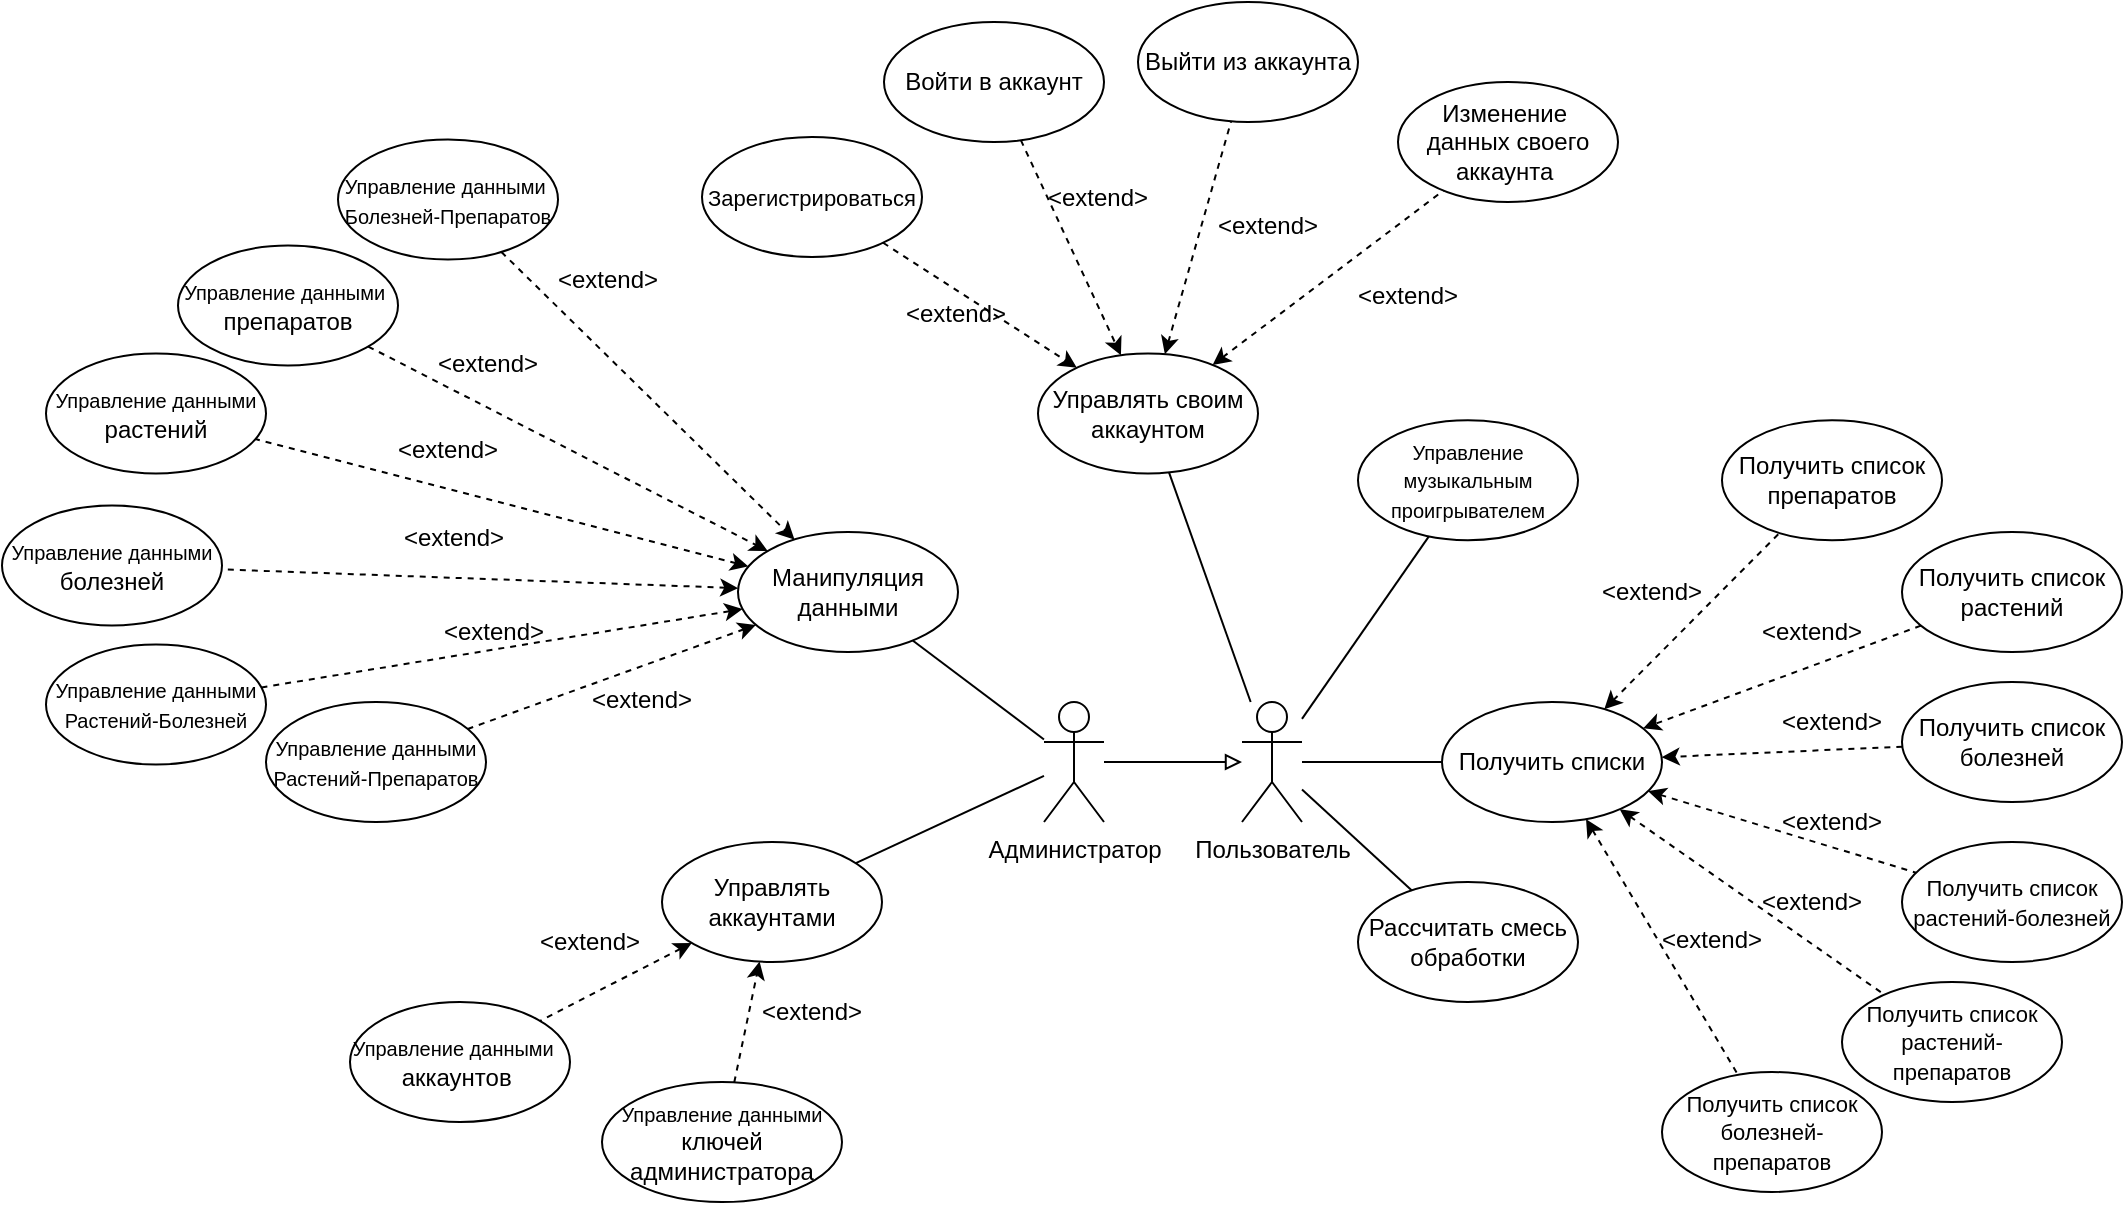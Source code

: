 <mxfile version="25.0.2">
  <diagram name="Страница — 1" id="FPFsMZ6Qv322Y4JqMIyj">
    <mxGraphModel dx="2021" dy="814" grid="1" gridSize="10" guides="1" tooltips="1" connect="1" arrows="1" fold="1" page="1" pageScale="1" pageWidth="827" pageHeight="1169" math="0" shadow="0">
      <root>
        <mxCell id="0" />
        <mxCell id="1" parent="0" />
        <mxCell id="uW0tRT5nMDnXzqnvYxII-4" style="edgeStyle=orthogonalEdgeStyle;rounded=0;orthogonalLoop=1;jettySize=auto;html=1;endArrow=none;endFill=0;" parent="1" source="uW0tRT5nMDnXzqnvYxII-1" target="uW0tRT5nMDnXzqnvYxII-3" edge="1">
          <mxGeometry relative="1" as="geometry" />
        </mxCell>
        <mxCell id="uW0tRT5nMDnXzqnvYxII-1" value="Пользователь" style="shape=umlActor;verticalLabelPosition=bottom;verticalAlign=top;html=1;outlineConnect=0;" parent="1" vertex="1">
          <mxGeometry x="380" y="370" width="30" height="60" as="geometry" />
        </mxCell>
        <mxCell id="uW0tRT5nMDnXzqnvYxII-6" style="edgeStyle=orthogonalEdgeStyle;rounded=0;orthogonalLoop=1;jettySize=auto;html=1;endArrow=block;endFill=0;" parent="1" source="uW0tRT5nMDnXzqnvYxII-2" target="uW0tRT5nMDnXzqnvYxII-1" edge="1">
          <mxGeometry relative="1" as="geometry" />
        </mxCell>
        <mxCell id="uW0tRT5nMDnXzqnvYxII-2" value="Администратор" style="shape=umlActor;verticalLabelPosition=bottom;verticalAlign=top;html=1;outlineConnect=0;" parent="1" vertex="1">
          <mxGeometry x="281" y="370" width="30" height="60" as="geometry" />
        </mxCell>
        <mxCell id="uW0tRT5nMDnXzqnvYxII-3" value="Получить списки" style="ellipse;whiteSpace=wrap;html=1;" parent="1" vertex="1">
          <mxGeometry x="480" y="370" width="110" height="60" as="geometry" />
        </mxCell>
        <mxCell id="uW0tRT5nMDnXzqnvYxII-7" value="Получить список препаратов" style="ellipse;whiteSpace=wrap;html=1;" parent="1" vertex="1">
          <mxGeometry x="620" y="229.13" width="110" height="60" as="geometry" />
        </mxCell>
        <mxCell id="uW0tRT5nMDnXzqnvYxII-8" value="Получить список растений" style="ellipse;whiteSpace=wrap;html=1;" parent="1" vertex="1">
          <mxGeometry x="710" y="285" width="110" height="60" as="geometry" />
        </mxCell>
        <mxCell id="uW0tRT5nMDnXzqnvYxII-9" value="Получить список болезней" style="ellipse;whiteSpace=wrap;html=1;" parent="1" vertex="1">
          <mxGeometry x="710" y="360" width="110" height="60" as="geometry" />
        </mxCell>
        <mxCell id="uW0tRT5nMDnXzqnvYxII-10" value="&lt;font style=&quot;font-size: 11px;&quot;&gt;Получить список растений-болезней&lt;/font&gt;" style="ellipse;whiteSpace=wrap;html=1;" parent="1" vertex="1">
          <mxGeometry x="710" y="440" width="110" height="60" as="geometry" />
        </mxCell>
        <mxCell id="uW0tRT5nMDnXzqnvYxII-11" value="&lt;font style=&quot;font-size: 11px;&quot;&gt;Получить список растений-препаратов&lt;/font&gt;" style="ellipse;whiteSpace=wrap;html=1;" parent="1" vertex="1">
          <mxGeometry x="680" y="510" width="110" height="60" as="geometry" />
        </mxCell>
        <mxCell id="uW0tRT5nMDnXzqnvYxII-14" value="" style="endArrow=none;html=1;rounded=0;dashed=1;endFill=0;startArrow=classic;startFill=1;" parent="1" source="uW0tRT5nMDnXzqnvYxII-3" target="uW0tRT5nMDnXzqnvYxII-7" edge="1">
          <mxGeometry width="50" height="50" relative="1" as="geometry">
            <mxPoint x="570" y="380" as="sourcePoint" />
            <mxPoint x="620" y="330" as="targetPoint" />
          </mxGeometry>
        </mxCell>
        <mxCell id="uW0tRT5nMDnXzqnvYxII-15" value="" style="endArrow=classic;html=1;rounded=0;dashed=1;endFill=1;startArrow=none;startFill=0;" parent="1" source="uW0tRT5nMDnXzqnvYxII-8" target="uW0tRT5nMDnXzqnvYxII-3" edge="1">
          <mxGeometry width="50" height="50" relative="1" as="geometry">
            <mxPoint x="550" y="550" as="sourcePoint" />
            <mxPoint x="600" y="500" as="targetPoint" />
          </mxGeometry>
        </mxCell>
        <mxCell id="uW0tRT5nMDnXzqnvYxII-16" value="" style="endArrow=classic;html=1;rounded=0;dashed=1;endFill=1;startArrow=none;startFill=0;" parent="1" source="uW0tRT5nMDnXzqnvYxII-9" target="uW0tRT5nMDnXzqnvYxII-3" edge="1">
          <mxGeometry width="50" height="50" relative="1" as="geometry">
            <mxPoint x="490" y="540" as="sourcePoint" />
            <mxPoint x="540" y="490" as="targetPoint" />
          </mxGeometry>
        </mxCell>
        <mxCell id="uW0tRT5nMDnXzqnvYxII-17" value="" style="endArrow=none;html=1;rounded=0;dashed=1;endFill=0;startArrow=classic;startFill=1;" parent="1" source="uW0tRT5nMDnXzqnvYxII-3" target="uW0tRT5nMDnXzqnvYxII-10" edge="1">
          <mxGeometry width="50" height="50" relative="1" as="geometry">
            <mxPoint x="580" y="560" as="sourcePoint" />
            <mxPoint x="630" y="510" as="targetPoint" />
          </mxGeometry>
        </mxCell>
        <mxCell id="uW0tRT5nMDnXzqnvYxII-18" value="" style="endArrow=none;html=1;rounded=0;dashed=1;endFill=0;startArrow=classic;startFill=1;" parent="1" source="uW0tRT5nMDnXzqnvYxII-3" target="uW0tRT5nMDnXzqnvYxII-11" edge="1">
          <mxGeometry width="50" height="50" relative="1" as="geometry">
            <mxPoint x="520" y="600" as="sourcePoint" />
            <mxPoint x="570" y="550" as="targetPoint" />
          </mxGeometry>
        </mxCell>
        <mxCell id="uW0tRT5nMDnXzqnvYxII-19" value="&amp;lt;extend&amp;gt;" style="text;html=1;align=center;verticalAlign=middle;whiteSpace=wrap;rounded=0;" parent="1" vertex="1">
          <mxGeometry x="640" y="460" width="50" height="20" as="geometry" />
        </mxCell>
        <mxCell id="uW0tRT5nMDnXzqnvYxII-20" value="&amp;lt;extend&amp;gt;" style="text;html=1;align=center;verticalAlign=middle;whiteSpace=wrap;rounded=0;" parent="1" vertex="1">
          <mxGeometry x="650" y="420" width="50" height="20" as="geometry" />
        </mxCell>
        <mxCell id="uW0tRT5nMDnXzqnvYxII-21" value="&amp;lt;extend&amp;gt;" style="text;html=1;align=center;verticalAlign=middle;whiteSpace=wrap;rounded=0;" parent="1" vertex="1">
          <mxGeometry x="650" y="370" width="50" height="20" as="geometry" />
        </mxCell>
        <mxCell id="uW0tRT5nMDnXzqnvYxII-22" value="&amp;lt;extend&amp;gt;" style="text;html=1;align=center;verticalAlign=middle;whiteSpace=wrap;rounded=0;" parent="1" vertex="1">
          <mxGeometry x="640" y="325" width="50" height="20" as="geometry" />
        </mxCell>
        <mxCell id="uW0tRT5nMDnXzqnvYxII-23" value="&amp;lt;extend&amp;gt;" style="text;html=1;align=center;verticalAlign=middle;whiteSpace=wrap;rounded=0;" parent="1" vertex="1">
          <mxGeometry x="560" y="305" width="50" height="20" as="geometry" />
        </mxCell>
        <mxCell id="uW0tRT5nMDnXzqnvYxII-24" value="Управлять своим аккаунтом" style="ellipse;whiteSpace=wrap;html=1;" parent="1" vertex="1">
          <mxGeometry x="278" y="195.75" width="110" height="60" as="geometry" />
        </mxCell>
        <mxCell id="uW0tRT5nMDnXzqnvYxII-26" value="&lt;font style=&quot;font-size: 11px;&quot;&gt;Зарегистрироваться&lt;/font&gt;" style="ellipse;whiteSpace=wrap;html=1;" parent="1" vertex="1">
          <mxGeometry x="110" y="87.5" width="110" height="60" as="geometry" />
        </mxCell>
        <mxCell id="uW0tRT5nMDnXzqnvYxII-27" value="Войти в аккаунт" style="ellipse;whiteSpace=wrap;html=1;" parent="1" vertex="1">
          <mxGeometry x="201" y="30.0" width="110" height="60" as="geometry" />
        </mxCell>
        <mxCell id="uW0tRT5nMDnXzqnvYxII-29" value="Изменение&amp;nbsp;&lt;div&gt;данных своего&lt;/div&gt;&lt;div&gt;аккаунта&amp;nbsp;&lt;/div&gt;" style="ellipse;whiteSpace=wrap;html=1;" parent="1" vertex="1">
          <mxGeometry x="458" y="60.0" width="110" height="60" as="geometry" />
        </mxCell>
        <mxCell id="uW0tRT5nMDnXzqnvYxII-31" value="" style="endArrow=classic;html=1;rounded=0;dashed=1;endFill=1;startArrow=none;startFill=0;" parent="1" source="uW0tRT5nMDnXzqnvYxII-26" target="uW0tRT5nMDnXzqnvYxII-24" edge="1">
          <mxGeometry width="50" height="50" relative="1" as="geometry">
            <mxPoint x="353" y="385.75" as="sourcePoint" />
            <mxPoint x="403" y="335.75" as="targetPoint" />
          </mxGeometry>
        </mxCell>
        <mxCell id="uW0tRT5nMDnXzqnvYxII-32" value="" style="endArrow=classic;html=1;rounded=0;dashed=1;endFill=1;startArrow=none;startFill=0;" parent="1" source="uW0tRT5nMDnXzqnvYxII-27" target="uW0tRT5nMDnXzqnvYxII-24" edge="1">
          <mxGeometry width="50" height="50" relative="1" as="geometry">
            <mxPoint x="293" y="375.75" as="sourcePoint" />
            <mxPoint x="343" y="325.75" as="targetPoint" />
          </mxGeometry>
        </mxCell>
        <mxCell id="uW0tRT5nMDnXzqnvYxII-34" value="" style="endArrow=none;html=1;rounded=0;dashed=1;endFill=0;startArrow=classic;startFill=1;" parent="1" source="uW0tRT5nMDnXzqnvYxII-24" target="uW0tRT5nMDnXzqnvYxII-29" edge="1">
          <mxGeometry width="50" height="50" relative="1" as="geometry">
            <mxPoint x="323" y="435.75" as="sourcePoint" />
            <mxPoint x="373" y="385.75" as="targetPoint" />
          </mxGeometry>
        </mxCell>
        <mxCell id="uW0tRT5nMDnXzqnvYxII-35" value="&amp;lt;extend&amp;gt;" style="text;html=1;align=center;verticalAlign=middle;whiteSpace=wrap;rounded=0;" parent="1" vertex="1">
          <mxGeometry x="438" y="157" width="50" height="20" as="geometry" />
        </mxCell>
        <mxCell id="uW0tRT5nMDnXzqnvYxII-37" value="&amp;lt;extend&amp;gt;" style="text;html=1;align=center;verticalAlign=middle;whiteSpace=wrap;rounded=0;" parent="1" vertex="1">
          <mxGeometry x="212" y="165.75" width="50" height="20" as="geometry" />
        </mxCell>
        <mxCell id="uW0tRT5nMDnXzqnvYxII-38" value="&amp;lt;extend&amp;gt;" style="text;html=1;align=center;verticalAlign=middle;whiteSpace=wrap;rounded=0;" parent="1" vertex="1">
          <mxGeometry x="283" y="107.5" width="50" height="20" as="geometry" />
        </mxCell>
        <mxCell id="uW0tRT5nMDnXzqnvYxII-40" value="" style="endArrow=none;html=1;rounded=0;" parent="1" source="uW0tRT5nMDnXzqnvYxII-1" target="uW0tRT5nMDnXzqnvYxII-24" edge="1">
          <mxGeometry width="50" height="50" relative="1" as="geometry">
            <mxPoint x="460" y="310" as="sourcePoint" />
            <mxPoint x="510" y="260" as="targetPoint" />
          </mxGeometry>
        </mxCell>
        <mxCell id="uW0tRT5nMDnXzqnvYxII-41" value="Выйти из аккаунта" style="ellipse;whiteSpace=wrap;html=1;" parent="1" vertex="1">
          <mxGeometry x="328" y="20.0" width="110" height="60" as="geometry" />
        </mxCell>
        <mxCell id="uW0tRT5nMDnXzqnvYxII-42" value="" style="endArrow=none;html=1;rounded=0;dashed=1;endFill=0;startArrow=classic;startFill=1;" parent="1" source="uW0tRT5nMDnXzqnvYxII-24" target="uW0tRT5nMDnXzqnvYxII-41" edge="1">
          <mxGeometry width="50" height="50" relative="1" as="geometry">
            <mxPoint x="227" y="205.75" as="sourcePoint" />
            <mxPoint x="253" y="385.75" as="targetPoint" />
          </mxGeometry>
        </mxCell>
        <mxCell id="uW0tRT5nMDnXzqnvYxII-43" value="&amp;lt;extend&amp;gt;" style="text;html=1;align=center;verticalAlign=middle;whiteSpace=wrap;rounded=0;" parent="1" vertex="1">
          <mxGeometry x="368" y="121.5" width="50" height="20" as="geometry" />
        </mxCell>
        <mxCell id="uW0tRT5nMDnXzqnvYxII-45" value="Управлять аккаунтами" style="ellipse;whiteSpace=wrap;html=1;" parent="1" vertex="1">
          <mxGeometry x="90" y="440" width="110" height="60" as="geometry" />
        </mxCell>
        <mxCell id="uW0tRT5nMDnXzqnvYxII-46" value="&lt;span style=&quot;font-size: 10px;&quot;&gt;Управление данными&lt;/span&gt;&amp;nbsp;&lt;span style=&quot;background-color: initial;&quot;&gt;&amp;nbsp;&lt;/span&gt;&lt;div&gt;&lt;font&gt;аккаунтов&amp;nbsp;&lt;/font&gt;&lt;/div&gt;" style="ellipse;whiteSpace=wrap;html=1;" parent="1" vertex="1">
          <mxGeometry x="-66" y="520" width="110" height="60" as="geometry" />
        </mxCell>
        <mxCell id="uW0tRT5nMDnXzqnvYxII-48" value="&lt;span style=&quot;font-size: 10px;&quot;&gt;Управление данными&lt;/span&gt;&lt;div&gt;ключей администратора&lt;/div&gt;" style="ellipse;whiteSpace=wrap;html=1;" parent="1" vertex="1">
          <mxGeometry x="60" y="560" width="120" height="60" as="geometry" />
        </mxCell>
        <mxCell id="uW0tRT5nMDnXzqnvYxII-51" value="" style="endArrow=none;html=1;rounded=0;dashed=1;endFill=0;startArrow=classic;startFill=1;" parent="1" source="uW0tRT5nMDnXzqnvYxII-45" target="uW0tRT5nMDnXzqnvYxII-46" edge="1">
          <mxGeometry width="50" height="50" relative="1" as="geometry">
            <mxPoint x="180" y="450" as="sourcePoint" />
            <mxPoint x="230" y="400" as="targetPoint" />
          </mxGeometry>
        </mxCell>
        <mxCell id="uW0tRT5nMDnXzqnvYxII-53" value="" style="endArrow=classic;html=1;rounded=0;dashed=1;endFill=1;startArrow=none;startFill=0;" parent="1" source="uW0tRT5nMDnXzqnvYxII-48" target="uW0tRT5nMDnXzqnvYxII-45" edge="1">
          <mxGeometry width="50" height="50" relative="1" as="geometry">
            <mxPoint x="100" y="610" as="sourcePoint" />
            <mxPoint x="150" y="560" as="targetPoint" />
          </mxGeometry>
        </mxCell>
        <mxCell id="uW0tRT5nMDnXzqnvYxII-58" value="&amp;lt;extend&amp;gt;" style="text;html=1;align=center;verticalAlign=middle;whiteSpace=wrap;rounded=0;" parent="1" vertex="1">
          <mxGeometry x="140" y="515" width="50" height="20" as="geometry" />
        </mxCell>
        <mxCell id="uW0tRT5nMDnXzqnvYxII-60" value="&amp;lt;extend&amp;gt;" style="text;html=1;align=center;verticalAlign=middle;whiteSpace=wrap;rounded=0;" parent="1" vertex="1">
          <mxGeometry x="29" y="480" width="50" height="20" as="geometry" />
        </mxCell>
        <mxCell id="uW0tRT5nMDnXzqnvYxII-63" value="" style="endArrow=none;html=1;rounded=0;" parent="1" source="uW0tRT5nMDnXzqnvYxII-45" target="uW0tRT5nMDnXzqnvYxII-2" edge="1">
          <mxGeometry width="50" height="50" relative="1" as="geometry">
            <mxPoint x="100" y="410" as="sourcePoint" />
            <mxPoint x="150" y="360" as="targetPoint" />
          </mxGeometry>
        </mxCell>
        <mxCell id="uW0tRT5nMDnXzqnvYxII-82" value="Манипуляция данными" style="ellipse;whiteSpace=wrap;html=1;" parent="1" vertex="1">
          <mxGeometry x="128" y="285" width="110" height="60" as="geometry" />
        </mxCell>
        <mxCell id="uW0tRT5nMDnXzqnvYxII-96" value="" style="endArrow=none;html=1;rounded=0;" parent="1" source="uW0tRT5nMDnXzqnvYxII-82" target="uW0tRT5nMDnXzqnvYxII-2" edge="1">
          <mxGeometry width="50" height="50" relative="1" as="geometry">
            <mxPoint x="183.367" y="331.495" as="sourcePoint" />
            <mxPoint x="100" y="260" as="targetPoint" />
          </mxGeometry>
        </mxCell>
        <mxCell id="uW0tRT5nMDnXzqnvYxII-128" value="&lt;div&gt;&lt;span style=&quot;font-size: 10px;&quot;&gt;Управление данными&lt;/span&gt;&lt;/div&gt;&lt;div&gt;растений&lt;/div&gt;" style="ellipse;whiteSpace=wrap;html=1;" parent="1" vertex="1">
          <mxGeometry x="-218" y="195.75" width="110" height="60" as="geometry" />
        </mxCell>
        <mxCell id="uW0tRT5nMDnXzqnvYxII-129" value="&lt;span style=&quot;font-size: 10px;&quot;&gt;Управление данными&lt;/span&gt;&lt;br&gt;&lt;div&gt;&lt;font style=&quot;font-size: 10px;&quot;&gt;Растений-Болезней&lt;/font&gt;&lt;/div&gt;" style="ellipse;whiteSpace=wrap;html=1;" parent="1" vertex="1">
          <mxGeometry x="-218" y="341.25" width="110" height="60" as="geometry" />
        </mxCell>
        <mxCell id="uW0tRT5nMDnXzqnvYxII-130" value="&lt;span style=&quot;font-size: 10px;&quot;&gt;Управление данными&lt;/span&gt;&amp;nbsp;&lt;div&gt;препаратов&lt;/div&gt;" style="ellipse;whiteSpace=wrap;html=1;" parent="1" vertex="1">
          <mxGeometry x="-152" y="141.75" width="110" height="60" as="geometry" />
        </mxCell>
        <mxCell id="uW0tRT5nMDnXzqnvYxII-131" value="&lt;div&gt;&lt;span style=&quot;font-size: 10px;&quot;&gt;Управление данными&lt;/span&gt;&lt;/div&gt;&lt;div&gt;болезней&lt;/div&gt;" style="ellipse;whiteSpace=wrap;html=1;" parent="1" vertex="1">
          <mxGeometry x="-240" y="271.75" width="110" height="60" as="geometry" />
        </mxCell>
        <mxCell id="uW0tRT5nMDnXzqnvYxII-132" value="&lt;span style=&quot;font-size: 10px;&quot;&gt;Управление данными&lt;/span&gt;&lt;br&gt;&lt;div&gt;&lt;font style=&quot;font-size: 10px;&quot;&gt;Растений-Препаратов&lt;/font&gt;&lt;/div&gt;" style="ellipse;whiteSpace=wrap;html=1;" parent="1" vertex="1">
          <mxGeometry x="-108" y="370" width="110" height="60" as="geometry" />
        </mxCell>
        <mxCell id="uW0tRT5nMDnXzqnvYxII-133" value="" style="endArrow=none;html=1;rounded=0;dashed=1;endFill=0;startArrow=classic;startFill=1;" parent="1" source="uW0tRT5nMDnXzqnvYxII-82" target="uW0tRT5nMDnXzqnvYxII-128" edge="1">
          <mxGeometry width="50" height="50" relative="1" as="geometry">
            <mxPoint x="253" y="553.25" as="sourcePoint" />
            <mxPoint x="-88" y="219.25" as="targetPoint" />
          </mxGeometry>
        </mxCell>
        <mxCell id="uW0tRT5nMDnXzqnvYxII-134" value="" style="endArrow=classic;html=1;rounded=0;dashed=1;endFill=1;startArrow=none;startFill=0;" parent="1" source="uW0tRT5nMDnXzqnvYxII-129" target="uW0tRT5nMDnXzqnvYxII-82" edge="1">
          <mxGeometry width="50" height="50" relative="1" as="geometry">
            <mxPoint x="-158" y="439.25" as="sourcePoint" />
            <mxPoint x="234" y="565.25" as="targetPoint" />
          </mxGeometry>
        </mxCell>
        <mxCell id="uW0tRT5nMDnXzqnvYxII-135" value="" style="endArrow=classic;html=1;rounded=0;dashed=1;endFill=1;startArrow=none;startFill=0;" parent="1" source="uW0tRT5nMDnXzqnvYxII-130" target="uW0tRT5nMDnXzqnvYxII-82" edge="1">
          <mxGeometry width="50" height="50" relative="1" as="geometry">
            <mxPoint x="-218" y="429.25" as="sourcePoint" />
            <mxPoint x="263" y="550.25" as="targetPoint" />
          </mxGeometry>
        </mxCell>
        <mxCell id="uW0tRT5nMDnXzqnvYxII-136" value="" style="endArrow=none;html=1;rounded=0;dashed=1;endFill=0;startArrow=classic;startFill=1;" parent="1" source="uW0tRT5nMDnXzqnvYxII-82" target="uW0tRT5nMDnXzqnvYxII-131" edge="1">
          <mxGeometry width="50" height="50" relative="1" as="geometry">
            <mxPoint x="243" y="557.25" as="sourcePoint" />
            <mxPoint x="-78" y="399.25" as="targetPoint" />
          </mxGeometry>
        </mxCell>
        <mxCell id="uW0tRT5nMDnXzqnvYxII-137" value="" style="endArrow=none;html=1;rounded=0;dashed=1;endFill=0;startArrow=classic;startFill=1;" parent="1" source="uW0tRT5nMDnXzqnvYxII-82" target="uW0tRT5nMDnXzqnvYxII-132" edge="1">
          <mxGeometry width="50" height="50" relative="1" as="geometry">
            <mxPoint x="228" y="577.25" as="sourcePoint" />
            <mxPoint x="-138" y="439.25" as="targetPoint" />
          </mxGeometry>
        </mxCell>
        <mxCell id="uW0tRT5nMDnXzqnvYxII-138" value="&amp;lt;extend&amp;gt;" style="text;html=1;align=center;verticalAlign=middle;whiteSpace=wrap;rounded=0;" parent="1" vertex="1">
          <mxGeometry x="-39" y="278.25" width="50" height="20" as="geometry" />
        </mxCell>
        <mxCell id="uW0tRT5nMDnXzqnvYxII-139" value="&amp;lt;extend&amp;gt;" style="text;html=1;align=center;verticalAlign=middle;whiteSpace=wrap;rounded=0;" parent="1" vertex="1">
          <mxGeometry x="-42" y="234.25" width="50" height="20" as="geometry" />
        </mxCell>
        <mxCell id="uW0tRT5nMDnXzqnvYxII-140" value="&amp;lt;extend&amp;gt;" style="text;html=1;align=center;verticalAlign=middle;whiteSpace=wrap;rounded=0;" parent="1" vertex="1">
          <mxGeometry x="-19" y="325" width="50" height="20" as="geometry" />
        </mxCell>
        <mxCell id="uW0tRT5nMDnXzqnvYxII-141" value="&amp;lt;extend&amp;gt;" style="text;html=1;align=center;verticalAlign=middle;whiteSpace=wrap;rounded=0;" parent="1" vertex="1">
          <mxGeometry x="-22" y="191.25" width="50" height="20" as="geometry" />
        </mxCell>
        <mxCell id="uW0tRT5nMDnXzqnvYxII-142" value="&amp;lt;extend&amp;gt;" style="text;html=1;align=center;verticalAlign=middle;whiteSpace=wrap;rounded=0;" parent="1" vertex="1">
          <mxGeometry x="55" y="359" width="50" height="20" as="geometry" />
        </mxCell>
        <mxCell id="uW0tRT5nMDnXzqnvYxII-168" value="Рассчитать смесь обработки" style="ellipse;whiteSpace=wrap;html=1;" parent="1" vertex="1">
          <mxGeometry x="438" y="460" width="110" height="60" as="geometry" />
        </mxCell>
        <mxCell id="uW0tRT5nMDnXzqnvYxII-184" value="" style="endArrow=none;html=1;rounded=0;" parent="1" source="uW0tRT5nMDnXzqnvYxII-1" target="uW0tRT5nMDnXzqnvYxII-168" edge="1">
          <mxGeometry width="50" height="50" relative="1" as="geometry">
            <mxPoint x="420" y="510" as="sourcePoint" />
            <mxPoint x="470" y="460" as="targetPoint" />
          </mxGeometry>
        </mxCell>
        <mxCell id="zTBN-uAn6MZQhLxcS8g6-1" value="&lt;font style=&quot;font-size: 10px;&quot;&gt;Управление данными&amp;nbsp;&lt;/font&gt;&lt;div&gt;&lt;font style=&quot;font-size: 10px;&quot;&gt;Болезней-Препаратов&lt;/font&gt;&lt;/div&gt;" style="ellipse;whiteSpace=wrap;html=1;" parent="1" vertex="1">
          <mxGeometry x="-72" y="88.75" width="110" height="60" as="geometry" />
        </mxCell>
        <mxCell id="zTBN-uAn6MZQhLxcS8g6-2" value="" style="endArrow=classic;html=1;rounded=0;dashed=1;endFill=1;startArrow=none;startFill=0;" parent="1" source="zTBN-uAn6MZQhLxcS8g6-1" target="uW0tRT5nMDnXzqnvYxII-82" edge="1">
          <mxGeometry width="50" height="50" relative="1" as="geometry">
            <mxPoint x="-47" y="202.75" as="sourcePoint" />
            <mxPoint x="153" y="304.75" as="targetPoint" />
          </mxGeometry>
        </mxCell>
        <mxCell id="zTBN-uAn6MZQhLxcS8g6-3" value="&amp;lt;extend&amp;gt;" style="text;html=1;align=center;verticalAlign=middle;whiteSpace=wrap;rounded=0;" parent="1" vertex="1">
          <mxGeometry x="38" y="148.75" width="50" height="20" as="geometry" />
        </mxCell>
        <mxCell id="zTBN-uAn6MZQhLxcS8g6-4" value="&lt;font style=&quot;font-size: 10px;&quot;&gt;Управление музыкальным проигрывателем&lt;/font&gt;" style="ellipse;whiteSpace=wrap;html=1;" parent="1" vertex="1">
          <mxGeometry x="438" y="229.13" width="110" height="60" as="geometry" />
        </mxCell>
        <mxCell id="zTBN-uAn6MZQhLxcS8g6-5" value="" style="endArrow=none;html=1;rounded=0;" parent="1" source="uW0tRT5nMDnXzqnvYxII-1" target="zTBN-uAn6MZQhLxcS8g6-4" edge="1">
          <mxGeometry width="50" height="50" relative="1" as="geometry">
            <mxPoint x="420" y="427" as="sourcePoint" />
            <mxPoint x="481" y="493" as="targetPoint" />
          </mxGeometry>
        </mxCell>
        <mxCell id="EAgUS42_vRgAJcG9YiIO-1" value="&lt;font style=&quot;font-size: 11px;&quot;&gt;Получить список болезней-препаратов&lt;/font&gt;" style="ellipse;whiteSpace=wrap;html=1;" parent="1" vertex="1">
          <mxGeometry x="590" y="555" width="110" height="60" as="geometry" />
        </mxCell>
        <mxCell id="EAgUS42_vRgAJcG9YiIO-2" value="" style="endArrow=none;html=1;rounded=0;dashed=1;endFill=0;startArrow=classic;startFill=1;" parent="1" source="uW0tRT5nMDnXzqnvYxII-3" target="EAgUS42_vRgAJcG9YiIO-1" edge="1">
          <mxGeometry width="50" height="50" relative="1" as="geometry">
            <mxPoint x="519" y="443" as="sourcePoint" />
            <mxPoint x="651" y="535" as="targetPoint" />
          </mxGeometry>
        </mxCell>
        <mxCell id="EAgUS42_vRgAJcG9YiIO-3" value="&amp;lt;extend&amp;gt;" style="text;html=1;align=center;verticalAlign=middle;whiteSpace=wrap;rounded=0;" parent="1" vertex="1">
          <mxGeometry x="590" y="479" width="50" height="20" as="geometry" />
        </mxCell>
      </root>
    </mxGraphModel>
  </diagram>
</mxfile>
